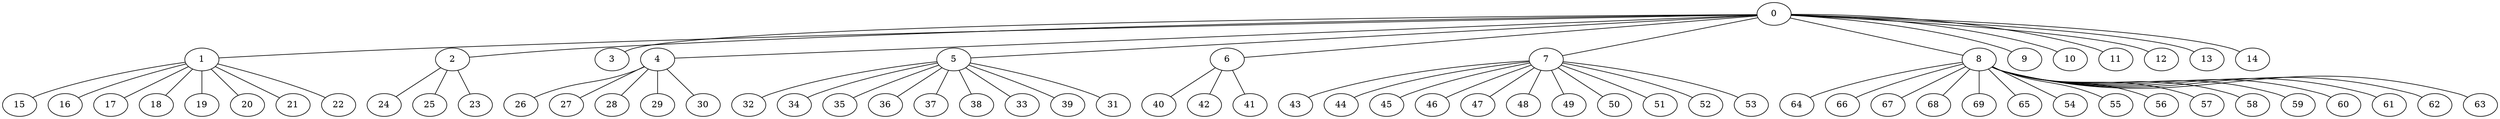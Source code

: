
graph graphname {
    0 -- 1
0 -- 2
0 -- 3
0 -- 4
0 -- 5
0 -- 6
0 -- 7
0 -- 8
0 -- 9
0 -- 10
0 -- 11
0 -- 12
0 -- 13
0 -- 14
1 -- 15
1 -- 16
1 -- 17
1 -- 18
1 -- 19
1 -- 20
1 -- 21
1 -- 22
2 -- 24
2 -- 25
2 -- 23
4 -- 26
4 -- 27
4 -- 28
4 -- 29
4 -- 30
5 -- 32
5 -- 34
5 -- 35
5 -- 36
5 -- 37
5 -- 38
5 -- 33
5 -- 39
5 -- 31
6 -- 40
6 -- 42
6 -- 41
7 -- 43
7 -- 44
7 -- 45
7 -- 46
7 -- 47
7 -- 48
7 -- 49
7 -- 50
7 -- 51
7 -- 52
7 -- 53
8 -- 64
8 -- 66
8 -- 67
8 -- 68
8 -- 69
8 -- 65
8 -- 54
8 -- 55
8 -- 56
8 -- 57
8 -- 58
8 -- 59
8 -- 60
8 -- 61
8 -- 62
8 -- 63

}
